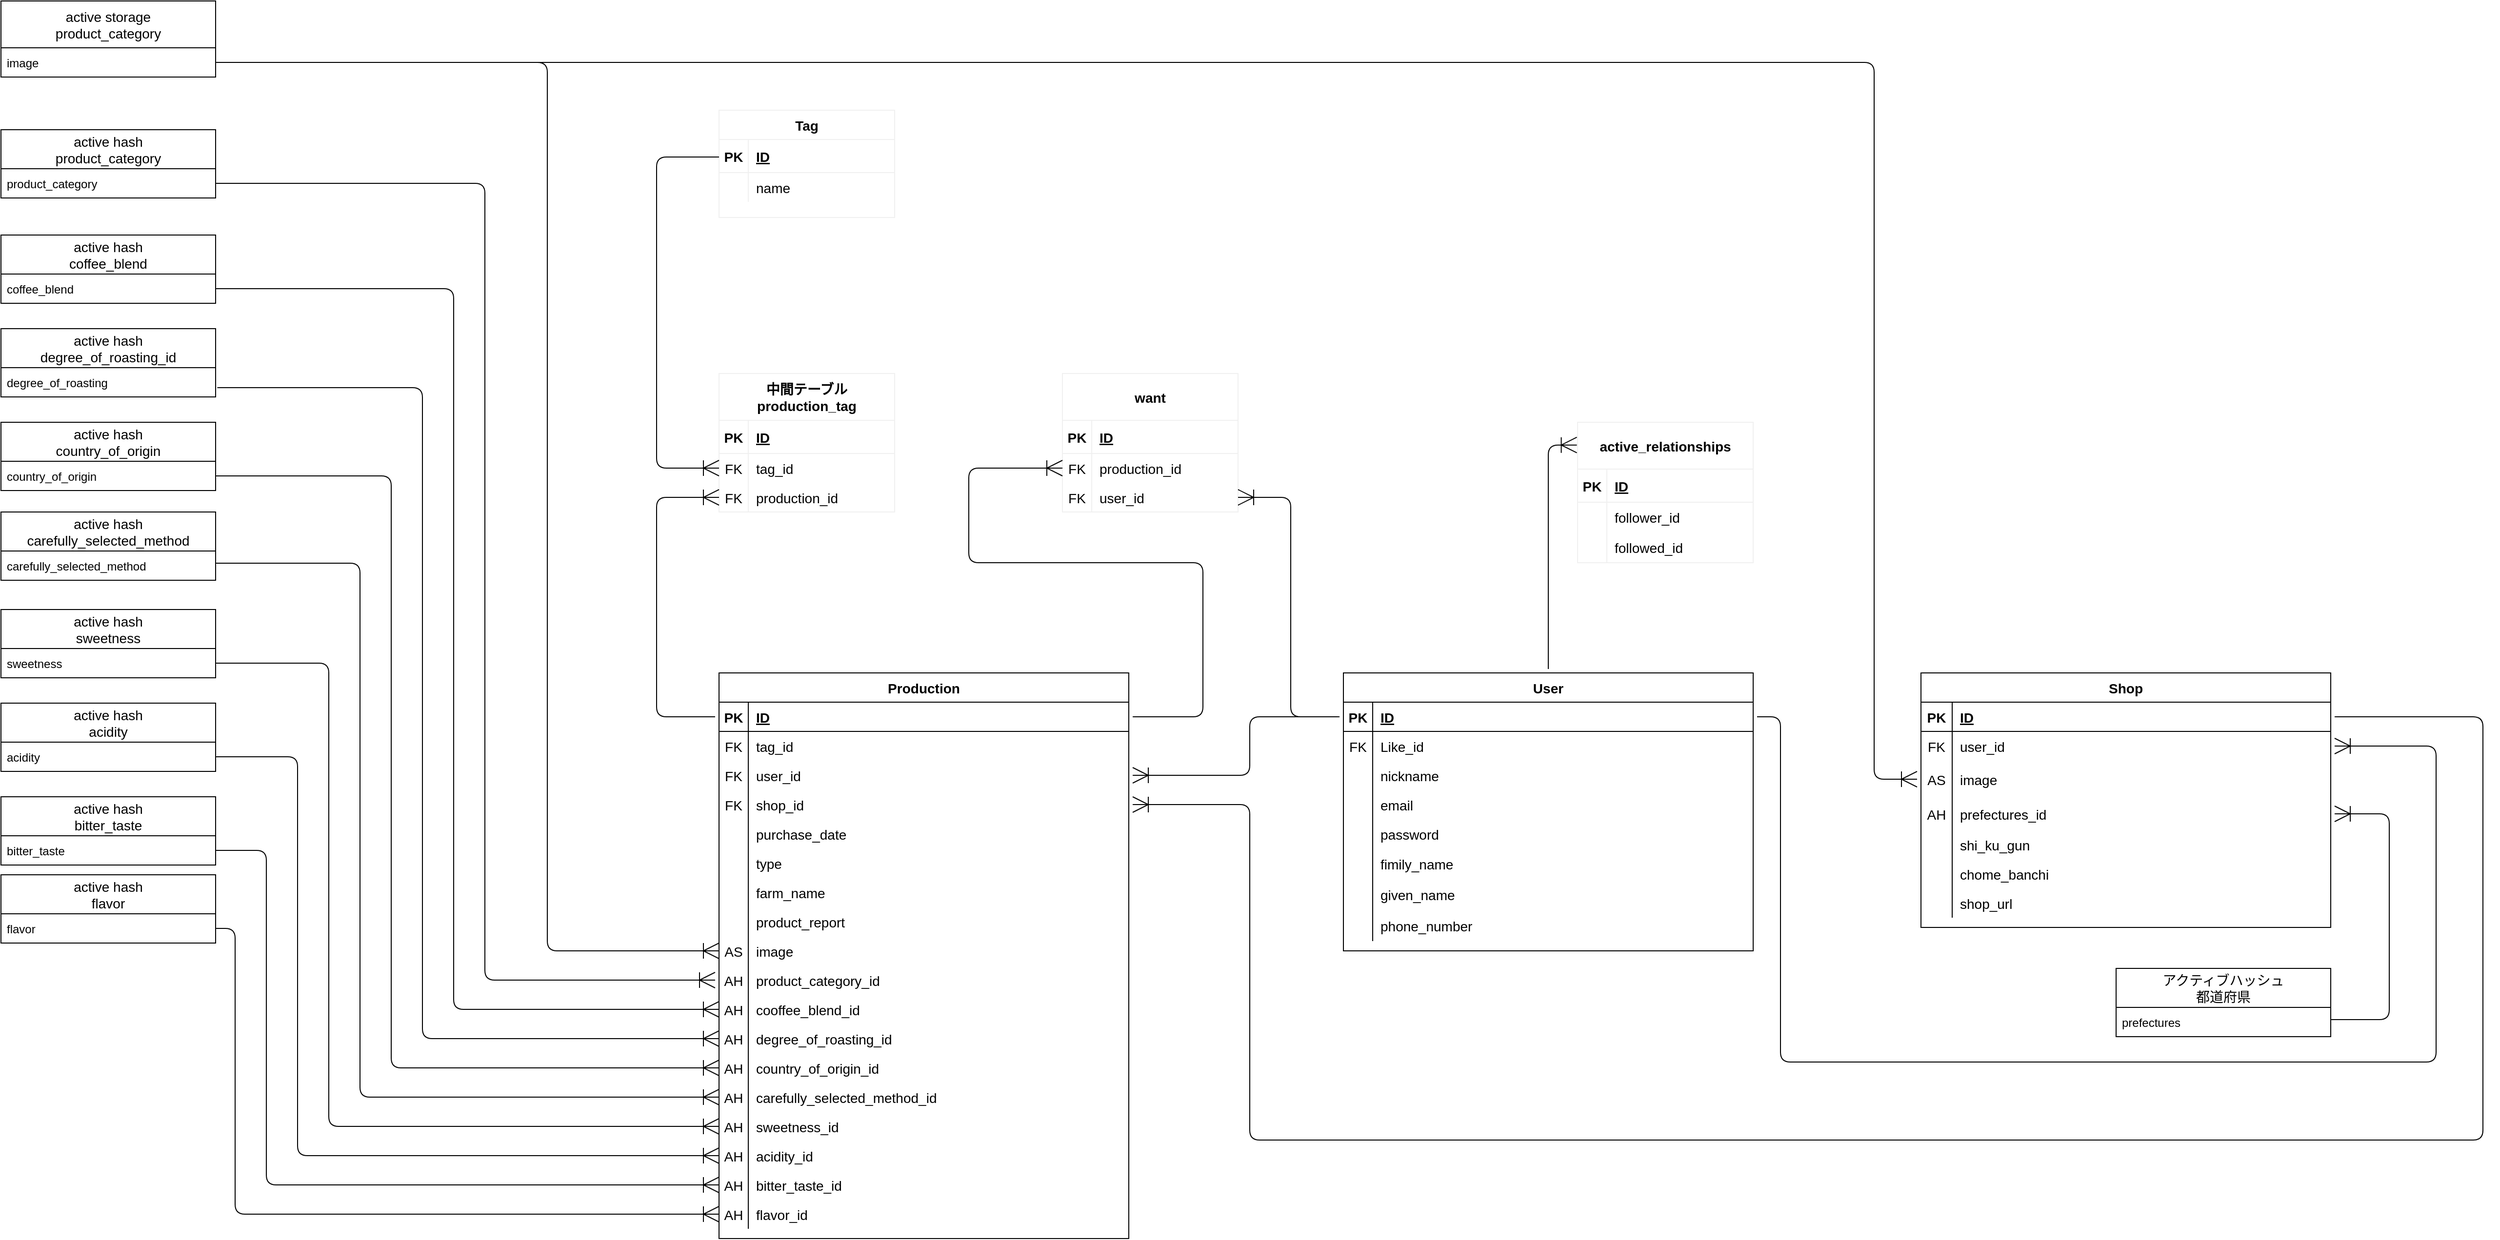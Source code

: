 <mxfile>
    <diagram id="t9F14xw1f0Ioce3EhGEr" name="ページ1">
        <mxGraphModel dx="1712" dy="1169" grid="1" gridSize="16" guides="1" tooltips="1" connect="1" arrows="1" fold="1" page="0" pageScale="1" pageWidth="2336" pageHeight="1654" math="0" shadow="0">
            <root>
                <mxCell id="0"/>
                <mxCell id="1" parent="0"/>
                <mxCell id="73" value="active storage&#10;product_category" style="swimlane;fontStyle=0;childLayout=stackLayout;horizontal=1;startSize=48;horizontalStack=0;resizeParent=1;resizeParentMax=0;resizeLast=0;collapsible=1;marginBottom=0;fontSize=14;" vertex="1" parent="1">
                    <mxGeometry x="-352" y="-192" width="220" height="78" as="geometry"/>
                </mxCell>
                <mxCell id="74" value="image" style="text;strokeColor=none;fillColor=none;align=left;verticalAlign=middle;spacingLeft=4;spacingRight=4;overflow=hidden;points=[[0,0.5],[1,0.5]];portConstraint=eastwest;rotatable=0;" vertex="1" parent="73">
                    <mxGeometry y="48" width="220" height="30" as="geometry"/>
                </mxCell>
                <mxCell id="78" value="active hash&#10;sweetness" style="swimlane;fontStyle=0;childLayout=stackLayout;horizontal=1;startSize=40;horizontalStack=0;resizeParent=1;resizeParentMax=0;resizeLast=0;collapsible=1;marginBottom=0;fontSize=14;" vertex="1" parent="1">
                    <mxGeometry x="-352" y="432" width="220" height="70" as="geometry">
                        <mxRectangle x="90" y="130" width="160" height="40" as="alternateBounds"/>
                    </mxGeometry>
                </mxCell>
                <mxCell id="79" value="sweetness" style="text;strokeColor=none;fillColor=none;align=left;verticalAlign=middle;spacingLeft=4;spacingRight=4;overflow=hidden;points=[[0,0.5],[1,0.5]];portConstraint=eastwest;rotatable=0;" vertex="1" parent="78">
                    <mxGeometry y="40" width="220" height="30" as="geometry"/>
                </mxCell>
                <mxCell id="84" value="active hash&#10;bitter_taste" style="swimlane;fontStyle=0;childLayout=stackLayout;horizontal=1;startSize=40;horizontalStack=0;resizeParent=1;resizeParentMax=0;resizeLast=0;collapsible=1;marginBottom=0;fontSize=14;" vertex="1" parent="1">
                    <mxGeometry x="-352" y="624" width="220" height="70" as="geometry"/>
                </mxCell>
                <mxCell id="85" value="bitter_taste" style="text;strokeColor=none;fillColor=none;align=left;verticalAlign=middle;spacingLeft=4;spacingRight=4;overflow=hidden;points=[[0,0.5],[1,0.5]];portConstraint=eastwest;rotatable=0;" vertex="1" parent="84">
                    <mxGeometry y="40" width="220" height="30" as="geometry"/>
                </mxCell>
                <mxCell id="86" value="active hash&#10;acidity" style="swimlane;fontStyle=0;childLayout=stackLayout;horizontal=1;startSize=40;horizontalStack=0;resizeParent=1;resizeParentMax=0;resizeLast=0;collapsible=1;marginBottom=0;fontSize=14;" vertex="1" parent="1">
                    <mxGeometry x="-352" y="528" width="220" height="70" as="geometry"/>
                </mxCell>
                <mxCell id="87" value="acidity" style="text;strokeColor=none;fillColor=none;align=left;verticalAlign=middle;spacingLeft=4;spacingRight=4;overflow=hidden;points=[[0,0.5],[1,0.5]];portConstraint=eastwest;rotatable=0;" vertex="1" parent="86">
                    <mxGeometry y="40" width="220" height="30" as="geometry"/>
                </mxCell>
                <mxCell id="88" value="active hash&#10;flavor" style="swimlane;fontStyle=0;childLayout=stackLayout;horizontal=1;startSize=40;horizontalStack=0;resizeParent=1;resizeParentMax=0;resizeLast=0;collapsible=1;marginBottom=0;fontSize=14;" vertex="1" parent="1">
                    <mxGeometry x="-352" y="704" width="220" height="70" as="geometry"/>
                </mxCell>
                <mxCell id="89" value="flavor" style="text;strokeColor=none;fillColor=none;align=left;verticalAlign=middle;spacingLeft=4;spacingRight=4;overflow=hidden;points=[[0,0.5],[1,0.5]];portConstraint=eastwest;rotatable=0;" vertex="1" parent="88">
                    <mxGeometry y="40" width="220" height="30" as="geometry"/>
                </mxCell>
                <mxCell id="91" value="active hash&#10;product_category" style="swimlane;fontStyle=0;childLayout=stackLayout;horizontal=1;startSize=40;horizontalStack=0;resizeParent=1;resizeParentMax=0;resizeLast=0;collapsible=1;marginBottom=0;fontSize=14;" vertex="1" parent="1">
                    <mxGeometry x="-352" y="-60" width="220" height="70" as="geometry"/>
                </mxCell>
                <mxCell id="93" value="product_category" style="text;strokeColor=none;fillColor=none;align=left;verticalAlign=middle;spacingLeft=4;spacingRight=4;overflow=hidden;points=[[0,0.5],[1,0.5]];portConstraint=eastwest;rotatable=0;" vertex="1" parent="91">
                    <mxGeometry y="40" width="220" height="30" as="geometry"/>
                </mxCell>
                <mxCell id="96" value="active hash&#10;degree_of_roasting_id" style="swimlane;fontStyle=0;childLayout=stackLayout;horizontal=1;startSize=40;horizontalStack=0;resizeParent=1;resizeParentMax=0;resizeLast=0;collapsible=1;marginBottom=0;fontSize=14;" vertex="1" parent="1">
                    <mxGeometry x="-352" y="144" width="220" height="70" as="geometry">
                        <mxRectangle x="90" y="130" width="160" height="40" as="alternateBounds"/>
                    </mxGeometry>
                </mxCell>
                <mxCell id="97" value="degree_of_roasting" style="text;strokeColor=none;fillColor=none;align=left;verticalAlign=middle;spacingLeft=4;spacingRight=4;overflow=hidden;points=[[0,0.5],[1,0.5]];portConstraint=eastwest;rotatable=0;" vertex="1" parent="96">
                    <mxGeometry y="40" width="220" height="30" as="geometry"/>
                </mxCell>
                <mxCell id="101" value="active hash&#10;country_of_origin" style="swimlane;fontStyle=0;childLayout=stackLayout;horizontal=1;startSize=40;horizontalStack=0;resizeParent=1;resizeParentMax=0;resizeLast=0;collapsible=1;marginBottom=0;fontSize=14;" vertex="1" parent="1">
                    <mxGeometry x="-352" y="240" width="220" height="70" as="geometry"/>
                </mxCell>
                <mxCell id="102" value="country_of_origin" style="text;strokeColor=none;fillColor=none;align=left;verticalAlign=middle;spacingLeft=4;spacingRight=4;overflow=hidden;points=[[0,0.5],[1,0.5]];portConstraint=eastwest;rotatable=0;" vertex="1" parent="101">
                    <mxGeometry y="40" width="220" height="30" as="geometry"/>
                </mxCell>
                <mxCell id="103" value="active hash&#10;carefully_selected_method" style="swimlane;fontStyle=0;childLayout=stackLayout;horizontal=1;startSize=40;horizontalStack=0;resizeParent=1;resizeParentMax=0;resizeLast=0;collapsible=1;marginBottom=0;fontSize=14;" vertex="1" parent="1">
                    <mxGeometry x="-352" y="332" width="220" height="70" as="geometry"/>
                </mxCell>
                <mxCell id="104" value="carefully_selected_method" style="text;strokeColor=none;fillColor=none;align=left;verticalAlign=middle;spacingLeft=4;spacingRight=4;overflow=hidden;points=[[0,0.5],[1,0.5]];portConstraint=eastwest;rotatable=0;" vertex="1" parent="103">
                    <mxGeometry y="40" width="220" height="30" as="geometry"/>
                </mxCell>
                <mxCell id="125" value="Production" style="shape=table;startSize=30;container=1;collapsible=1;childLayout=tableLayout;fixedRows=1;rowLines=0;fontStyle=1;align=center;resizeLast=1;fontSize=14;fillColor=none;rounded=0;shadow=0;sketch=0;perimeterSpacing=1;swimlaneFillColor=default;" vertex="1" parent="1">
                    <mxGeometry x="384" y="497" width="420" height="580" as="geometry"/>
                </mxCell>
                <mxCell id="126" value="" style="shape=partialRectangle;collapsible=0;dropTarget=0;pointerEvents=0;fillColor=none;top=0;left=0;bottom=1;right=0;points=[[0,0.5],[1,0.5]];portConstraint=eastwest;fontSize=14;perimeterSpacing=4;" vertex="1" parent="125">
                    <mxGeometry y="30" width="420" height="30" as="geometry"/>
                </mxCell>
                <mxCell id="127" value="PK" style="shape=partialRectangle;connectable=0;fillColor=none;top=0;left=0;bottom=0;right=0;fontStyle=1;overflow=hidden;fontSize=14;perimeterSpacing=4;" vertex="1" parent="126">
                    <mxGeometry width="30" height="30" as="geometry">
                        <mxRectangle width="30" height="30" as="alternateBounds"/>
                    </mxGeometry>
                </mxCell>
                <mxCell id="128" value="ID" style="shape=partialRectangle;connectable=0;fillColor=none;top=0;left=0;bottom=0;right=0;align=left;spacingLeft=6;fontStyle=5;overflow=hidden;fontSize=14;perimeterSpacing=4;" vertex="1" parent="126">
                    <mxGeometry x="30" width="390" height="30" as="geometry">
                        <mxRectangle width="390" height="30" as="alternateBounds"/>
                    </mxGeometry>
                </mxCell>
                <mxCell id="135" value="" style="shape=partialRectangle;collapsible=0;dropTarget=0;pointerEvents=0;fillColor=none;top=0;left=0;bottom=0;right=0;points=[[0,0.5],[1,0.5]];portConstraint=eastwest;fontSize=14;perimeterSpacing=4;" vertex="1" parent="125">
                    <mxGeometry y="60" width="420" height="30" as="geometry"/>
                </mxCell>
                <mxCell id="136" value="FK" style="shape=partialRectangle;connectable=0;top=0;left=0;bottom=0;right=0;editable=1;overflow=hidden;fontSize=14;gradientColor=none;gradientDirection=radial;fillColor=none;strokeColor=#0252F0;perimeterSpacing=4;" vertex="1" parent="135">
                    <mxGeometry width="30" height="30" as="geometry">
                        <mxRectangle width="30" height="30" as="alternateBounds"/>
                    </mxGeometry>
                </mxCell>
                <mxCell id="137" value="tag_id" style="shape=partialRectangle;connectable=0;top=0;left=0;bottom=0;right=0;align=left;spacingLeft=6;overflow=hidden;fontSize=14;gradientColor=none;gradientDirection=radial;fillColor=none;strokeColor=#F0F0F0;perimeterSpacing=4;" vertex="1" parent="135">
                    <mxGeometry x="30" width="390" height="30" as="geometry">
                        <mxRectangle width="390" height="30" as="alternateBounds"/>
                    </mxGeometry>
                </mxCell>
                <mxCell id="357" value="" style="shape=partialRectangle;collapsible=0;dropTarget=0;pointerEvents=0;fillColor=none;top=0;left=0;bottom=0;right=0;points=[[0,0.5],[1,0.5]];portConstraint=eastwest;fontSize=14;perimeterSpacing=4;" vertex="1" parent="125">
                    <mxGeometry y="90" width="420" height="30" as="geometry"/>
                </mxCell>
                <mxCell id="358" value="FK" style="shape=partialRectangle;connectable=0;fillColor=none;top=0;left=0;bottom=0;right=0;editable=1;overflow=hidden;fontSize=14;perimeterSpacing=4;" vertex="1" parent="357">
                    <mxGeometry width="30" height="30" as="geometry">
                        <mxRectangle width="30" height="30" as="alternateBounds"/>
                    </mxGeometry>
                </mxCell>
                <mxCell id="359" value="user_id" style="shape=partialRectangle;connectable=0;fillColor=none;top=0;left=0;bottom=0;right=0;align=left;spacingLeft=6;overflow=hidden;fontSize=14;perimeterSpacing=4;" vertex="1" parent="357">
                    <mxGeometry x="30" width="390" height="30" as="geometry">
                        <mxRectangle width="390" height="30" as="alternateBounds"/>
                    </mxGeometry>
                </mxCell>
                <mxCell id="174" value="" style="shape=partialRectangle;collapsible=0;dropTarget=0;pointerEvents=0;fillColor=none;top=0;left=0;bottom=0;right=0;points=[[0,0.5],[1,0.5]];portConstraint=eastwest;fontSize=14;perimeterSpacing=4;" vertex="1" parent="125">
                    <mxGeometry y="120" width="420" height="30" as="geometry"/>
                </mxCell>
                <mxCell id="175" value="FK" style="shape=partialRectangle;connectable=0;fillColor=none;top=0;left=0;bottom=0;right=0;editable=1;overflow=hidden;fontSize=14;perimeterSpacing=4;" vertex="1" parent="174">
                    <mxGeometry width="30" height="30" as="geometry">
                        <mxRectangle width="30" height="30" as="alternateBounds"/>
                    </mxGeometry>
                </mxCell>
                <mxCell id="176" value="shop_id" style="shape=partialRectangle;connectable=0;fillColor=none;top=0;left=0;bottom=0;right=0;align=left;spacingLeft=6;overflow=hidden;fontSize=14;strokeWidth=1;perimeterSpacing=4;" vertex="1" parent="174">
                    <mxGeometry x="30" width="390" height="30" as="geometry">
                        <mxRectangle width="390" height="30" as="alternateBounds"/>
                    </mxGeometry>
                </mxCell>
                <mxCell id="156" value="" style="shape=partialRectangle;collapsible=0;dropTarget=0;pointerEvents=0;fillColor=none;top=0;left=0;bottom=0;right=0;points=[[0,0.5],[1,0.5]];portConstraint=eastwest;fontSize=14;perimeterSpacing=4;" vertex="1" parent="125">
                    <mxGeometry y="150" width="420" height="30" as="geometry"/>
                </mxCell>
                <mxCell id="157" value="" style="shape=partialRectangle;connectable=0;fillColor=none;top=0;left=0;bottom=0;right=0;editable=1;overflow=hidden;fontSize=14;perimeterSpacing=4;" vertex="1" parent="156">
                    <mxGeometry width="30" height="30" as="geometry">
                        <mxRectangle width="30" height="30" as="alternateBounds"/>
                    </mxGeometry>
                </mxCell>
                <mxCell id="158" value="purchase_date" style="shape=partialRectangle;connectable=0;fillColor=none;top=0;left=0;bottom=0;right=0;align=left;spacingLeft=6;overflow=hidden;fontSize=14;perimeterSpacing=4;" vertex="1" parent="156">
                    <mxGeometry x="30" width="390" height="30" as="geometry">
                        <mxRectangle width="390" height="30" as="alternateBounds"/>
                    </mxGeometry>
                </mxCell>
                <mxCell id="144" value="" style="shape=partialRectangle;collapsible=0;dropTarget=0;pointerEvents=0;fillColor=none;top=0;left=0;bottom=0;right=0;points=[[0,0.5],[1,0.5]];portConstraint=eastwest;fontSize=14;perimeterSpacing=4;" vertex="1" parent="125">
                    <mxGeometry y="180" width="420" height="30" as="geometry"/>
                </mxCell>
                <mxCell id="145" value="" style="shape=partialRectangle;connectable=0;fillColor=none;top=0;left=0;bottom=0;right=0;editable=1;overflow=hidden;fontSize=14;perimeterSpacing=4;" vertex="1" parent="144">
                    <mxGeometry width="30" height="30" as="geometry">
                        <mxRectangle width="30" height="30" as="alternateBounds"/>
                    </mxGeometry>
                </mxCell>
                <mxCell id="146" value="type" style="shape=partialRectangle;connectable=0;fillColor=none;top=0;left=0;bottom=0;right=0;align=left;spacingLeft=6;overflow=hidden;fontSize=14;perimeterSpacing=4;" vertex="1" parent="144">
                    <mxGeometry x="30" width="390" height="30" as="geometry">
                        <mxRectangle width="390" height="30" as="alternateBounds"/>
                    </mxGeometry>
                </mxCell>
                <mxCell id="147" value="" style="shape=partialRectangle;collapsible=0;dropTarget=0;pointerEvents=0;fillColor=none;top=0;left=0;bottom=0;right=0;points=[[0,0.5],[1,0.5]];portConstraint=eastwest;fontSize=14;perimeterSpacing=4;" vertex="1" parent="125">
                    <mxGeometry y="210" width="420" height="30" as="geometry"/>
                </mxCell>
                <mxCell id="148" value="" style="shape=partialRectangle;connectable=0;fillColor=none;top=0;left=0;bottom=0;right=0;editable=1;overflow=hidden;fontSize=14;perimeterSpacing=4;" vertex="1" parent="147">
                    <mxGeometry width="30" height="30" as="geometry">
                        <mxRectangle width="30" height="30" as="alternateBounds"/>
                    </mxGeometry>
                </mxCell>
                <mxCell id="149" value="farm_name" style="shape=partialRectangle;connectable=0;fillColor=none;top=0;left=0;bottom=0;right=0;align=left;spacingLeft=6;overflow=hidden;fontSize=14;perimeterSpacing=4;" vertex="1" parent="147">
                    <mxGeometry x="30" width="390" height="30" as="geometry">
                        <mxRectangle width="390" height="30" as="alternateBounds"/>
                    </mxGeometry>
                </mxCell>
                <mxCell id="171" value="" style="shape=partialRectangle;collapsible=0;dropTarget=0;pointerEvents=0;fillColor=none;top=0;left=0;bottom=0;right=0;points=[[0,0.5],[1,0.5]];portConstraint=eastwest;fontSize=14;perimeterSpacing=4;" vertex="1" parent="125">
                    <mxGeometry y="240" width="420" height="30" as="geometry"/>
                </mxCell>
                <mxCell id="172" value="" style="shape=partialRectangle;connectable=0;fillColor=none;top=0;left=0;bottom=0;right=0;editable=1;overflow=hidden;fontSize=14;perimeterSpacing=4;" vertex="1" parent="171">
                    <mxGeometry width="30" height="30" as="geometry">
                        <mxRectangle width="30" height="30" as="alternateBounds"/>
                    </mxGeometry>
                </mxCell>
                <mxCell id="173" value="product_report" style="shape=partialRectangle;connectable=0;fillColor=none;top=0;left=0;bottom=0;right=0;align=left;spacingLeft=6;overflow=hidden;fontSize=14;perimeterSpacing=4;" vertex="1" parent="171">
                    <mxGeometry x="30" width="390" height="30" as="geometry">
                        <mxRectangle width="390" height="30" as="alternateBounds"/>
                    </mxGeometry>
                </mxCell>
                <mxCell id="150" value="" style="shape=partialRectangle;collapsible=0;dropTarget=0;pointerEvents=0;fillColor=none;top=0;left=0;bottom=0;right=0;points=[[0,0.5],[1,0.5]];portConstraint=eastwest;fontSize=14;perimeterSpacing=4;" vertex="1" parent="125">
                    <mxGeometry y="270" width="420" height="30" as="geometry"/>
                </mxCell>
                <mxCell id="151" value="AS" style="shape=partialRectangle;connectable=0;fillColor=none;top=0;left=0;bottom=0;right=0;editable=1;overflow=hidden;fontSize=14;perimeterSpacing=4;" vertex="1" parent="150">
                    <mxGeometry width="30" height="30" as="geometry">
                        <mxRectangle width="30" height="30" as="alternateBounds"/>
                    </mxGeometry>
                </mxCell>
                <mxCell id="152" value="image" style="shape=partialRectangle;connectable=0;fillColor=none;top=0;left=0;bottom=0;right=0;align=left;spacingLeft=6;overflow=hidden;fontSize=14;perimeterSpacing=4;" vertex="1" parent="150">
                    <mxGeometry x="30" width="390" height="30" as="geometry">
                        <mxRectangle width="390" height="30" as="alternateBounds"/>
                    </mxGeometry>
                </mxCell>
                <mxCell id="129" value="" style="shape=partialRectangle;collapsible=0;dropTarget=0;pointerEvents=0;fillColor=none;top=0;left=0;bottom=0;right=0;points=[[0,0.5],[1,0.5]];portConstraint=eastwest;fontSize=14;perimeterSpacing=4;" vertex="1" parent="125">
                    <mxGeometry y="300" width="420" height="30" as="geometry"/>
                </mxCell>
                <mxCell id="130" value="AH" style="shape=partialRectangle;connectable=0;fillColor=none;top=0;left=0;bottom=0;right=0;editable=1;overflow=hidden;fontSize=14;perimeterSpacing=4;" vertex="1" parent="129">
                    <mxGeometry width="30" height="30" as="geometry">
                        <mxRectangle width="30" height="30" as="alternateBounds"/>
                    </mxGeometry>
                </mxCell>
                <mxCell id="131" value="product_category_id" style="shape=partialRectangle;connectable=0;top=0;left=0;bottom=0;right=0;align=left;spacingLeft=6;overflow=hidden;fontSize=14;fillColor=none;strokeColor=#F0F0F0;dashed=1;perimeterSpacing=4;" vertex="1" parent="129">
                    <mxGeometry x="30" width="390" height="30" as="geometry">
                        <mxRectangle width="390" height="30" as="alternateBounds"/>
                    </mxGeometry>
                </mxCell>
                <mxCell id="132" value="" style="shape=partialRectangle;collapsible=0;dropTarget=0;pointerEvents=0;fillColor=none;top=0;left=0;bottom=0;right=0;points=[[0,0.5],[1,0.5]];portConstraint=eastwest;fontSize=14;perimeterSpacing=4;" vertex="1" parent="125">
                    <mxGeometry y="330" width="420" height="30" as="geometry"/>
                </mxCell>
                <mxCell id="133" value="AH" style="shape=partialRectangle;connectable=0;fillColor=none;top=0;left=0;bottom=0;right=0;editable=1;overflow=hidden;fontSize=14;perimeterSpacing=4;" vertex="1" parent="132">
                    <mxGeometry width="30" height="30" as="geometry">
                        <mxRectangle width="30" height="30" as="alternateBounds"/>
                    </mxGeometry>
                </mxCell>
                <mxCell id="134" value="cooffee_blend_id" style="shape=partialRectangle;connectable=0;fillColor=none;top=0;left=0;bottom=0;right=0;align=left;spacingLeft=6;overflow=hidden;fontSize=14;perimeterSpacing=4;" vertex="1" parent="132">
                    <mxGeometry x="30" width="390" height="30" as="geometry">
                        <mxRectangle width="390" height="30" as="alternateBounds"/>
                    </mxGeometry>
                </mxCell>
                <mxCell id="138" value="" style="shape=partialRectangle;collapsible=0;dropTarget=0;pointerEvents=0;fillColor=none;top=0;left=0;bottom=0;right=0;points=[[0,0.5],[1,0.5]];portConstraint=eastwest;fontSize=14;perimeterSpacing=4;" vertex="1" parent="125">
                    <mxGeometry y="360" width="420" height="30" as="geometry"/>
                </mxCell>
                <mxCell id="139" value="AH" style="shape=partialRectangle;connectable=0;fillColor=none;top=0;left=0;bottom=0;right=0;editable=1;overflow=hidden;fontSize=14;perimeterSpacing=4;" vertex="1" parent="138">
                    <mxGeometry width="30" height="30" as="geometry">
                        <mxRectangle width="30" height="30" as="alternateBounds"/>
                    </mxGeometry>
                </mxCell>
                <mxCell id="140" value="degree_of_roasting_id" style="shape=partialRectangle;connectable=0;fillColor=none;top=0;left=0;bottom=0;right=0;align=left;spacingLeft=6;overflow=hidden;fontSize=14;perimeterSpacing=4;" vertex="1" parent="138">
                    <mxGeometry x="30" width="390" height="30" as="geometry">
                        <mxRectangle width="390" height="30" as="alternateBounds"/>
                    </mxGeometry>
                </mxCell>
                <mxCell id="141" value="" style="shape=partialRectangle;collapsible=0;dropTarget=0;pointerEvents=0;fillColor=none;top=0;left=0;bottom=0;right=0;points=[[0,0.5],[1,0.5]];portConstraint=eastwest;fontSize=14;perimeterSpacing=4;" vertex="1" parent="125">
                    <mxGeometry y="390" width="420" height="30" as="geometry"/>
                </mxCell>
                <mxCell id="142" value="AH" style="shape=partialRectangle;connectable=0;fillColor=none;top=0;left=0;bottom=0;right=0;editable=1;overflow=hidden;fontSize=14;perimeterSpacing=4;" vertex="1" parent="141">
                    <mxGeometry width="30" height="30" as="geometry">
                        <mxRectangle width="30" height="30" as="alternateBounds"/>
                    </mxGeometry>
                </mxCell>
                <mxCell id="143" value="country_of_origin_id" style="shape=partialRectangle;connectable=0;fillColor=none;top=0;left=0;bottom=0;right=0;align=left;spacingLeft=6;overflow=hidden;fontSize=14;perimeterSpacing=4;" vertex="1" parent="141">
                    <mxGeometry x="30" width="390" height="30" as="geometry">
                        <mxRectangle width="390" height="30" as="alternateBounds"/>
                    </mxGeometry>
                </mxCell>
                <mxCell id="153" value="" style="shape=partialRectangle;collapsible=0;dropTarget=0;pointerEvents=0;fillColor=none;top=0;left=0;bottom=0;right=0;points=[[0,0.5],[1,0.5]];portConstraint=eastwest;fontSize=14;perimeterSpacing=4;" vertex="1" parent="125">
                    <mxGeometry y="420" width="420" height="30" as="geometry"/>
                </mxCell>
                <mxCell id="154" value="AH" style="shape=partialRectangle;connectable=0;fillColor=none;top=0;left=0;bottom=0;right=0;editable=1;overflow=hidden;fontSize=14;perimeterSpacing=4;" vertex="1" parent="153">
                    <mxGeometry width="30" height="30" as="geometry">
                        <mxRectangle width="30" height="30" as="alternateBounds"/>
                    </mxGeometry>
                </mxCell>
                <mxCell id="155" value="carefully_selected_method_id" style="shape=partialRectangle;connectable=0;fillColor=none;top=0;left=0;bottom=0;right=0;align=left;spacingLeft=6;overflow=hidden;fontSize=14;perimeterSpacing=4;" vertex="1" parent="153">
                    <mxGeometry x="30" width="390" height="30" as="geometry">
                        <mxRectangle width="390" height="30" as="alternateBounds"/>
                    </mxGeometry>
                </mxCell>
                <mxCell id="159" value="" style="shape=partialRectangle;collapsible=0;dropTarget=0;pointerEvents=0;fillColor=none;top=0;left=0;bottom=0;right=0;points=[[0,0.5],[1,0.5]];portConstraint=eastwest;fontSize=14;perimeterSpacing=4;" vertex="1" parent="125">
                    <mxGeometry y="450" width="420" height="30" as="geometry"/>
                </mxCell>
                <mxCell id="160" value="AH" style="shape=partialRectangle;connectable=0;fillColor=none;top=0;left=0;bottom=0;right=0;editable=1;overflow=hidden;fontSize=14;perimeterSpacing=4;" vertex="1" parent="159">
                    <mxGeometry width="30" height="30" as="geometry">
                        <mxRectangle width="30" height="30" as="alternateBounds"/>
                    </mxGeometry>
                </mxCell>
                <mxCell id="161" value="sweetness_id" style="shape=partialRectangle;connectable=0;fillColor=none;top=0;left=0;bottom=0;right=0;align=left;spacingLeft=6;overflow=hidden;fontSize=14;perimeterSpacing=4;strokeWidth=1;sketch=0;" vertex="1" parent="159">
                    <mxGeometry x="30" width="390" height="30" as="geometry">
                        <mxRectangle width="390" height="30" as="alternateBounds"/>
                    </mxGeometry>
                </mxCell>
                <mxCell id="162" value="" style="shape=partialRectangle;collapsible=0;dropTarget=0;pointerEvents=0;fillColor=none;top=0;left=0;bottom=0;right=0;points=[[0,0.5],[1,0.5]];portConstraint=eastwest;fontSize=14;perimeterSpacing=4;" vertex="1" parent="125">
                    <mxGeometry y="480" width="420" height="30" as="geometry"/>
                </mxCell>
                <mxCell id="163" value="AH" style="shape=partialRectangle;connectable=0;fillColor=none;top=0;left=0;bottom=0;right=0;editable=1;overflow=hidden;fontSize=14;perimeterSpacing=4;" vertex="1" parent="162">
                    <mxGeometry width="30" height="30" as="geometry">
                        <mxRectangle width="30" height="30" as="alternateBounds"/>
                    </mxGeometry>
                </mxCell>
                <mxCell id="164" value="acidity_id" style="shape=partialRectangle;connectable=0;fillColor=none;top=0;left=0;bottom=0;right=0;align=left;spacingLeft=6;overflow=hidden;fontSize=14;perimeterSpacing=4;" vertex="1" parent="162">
                    <mxGeometry x="30" width="390" height="30" as="geometry">
                        <mxRectangle width="390" height="30" as="alternateBounds"/>
                    </mxGeometry>
                </mxCell>
                <mxCell id="165" value="" style="shape=partialRectangle;collapsible=0;dropTarget=0;pointerEvents=0;fillColor=none;top=0;left=0;bottom=0;right=0;points=[[0,0.5],[1,0.5]];portConstraint=eastwest;fontSize=14;perimeterSpacing=4;" vertex="1" parent="125">
                    <mxGeometry y="510" width="420" height="30" as="geometry"/>
                </mxCell>
                <mxCell id="166" value="AH" style="shape=partialRectangle;connectable=0;fillColor=none;top=0;left=0;bottom=0;right=0;editable=1;overflow=hidden;fontSize=14;perimeterSpacing=4;" vertex="1" parent="165">
                    <mxGeometry width="30" height="30" as="geometry">
                        <mxRectangle width="30" height="30" as="alternateBounds"/>
                    </mxGeometry>
                </mxCell>
                <mxCell id="167" value="bitter_taste_id" style="shape=partialRectangle;connectable=0;fillColor=none;top=0;left=0;bottom=0;right=0;align=left;spacingLeft=6;overflow=hidden;fontSize=14;perimeterSpacing=4;" vertex="1" parent="165">
                    <mxGeometry x="30" width="390" height="30" as="geometry">
                        <mxRectangle width="390" height="30" as="alternateBounds"/>
                    </mxGeometry>
                </mxCell>
                <mxCell id="168" value="" style="shape=partialRectangle;collapsible=0;dropTarget=0;pointerEvents=0;fillColor=none;top=0;left=0;bottom=0;right=0;points=[[0,0.5],[1,0.5]];portConstraint=eastwest;fontSize=14;perimeterSpacing=4;" vertex="1" parent="125">
                    <mxGeometry y="540" width="420" height="30" as="geometry"/>
                </mxCell>
                <mxCell id="169" value="AH" style="shape=partialRectangle;connectable=0;fillColor=none;top=0;left=0;bottom=0;right=0;editable=1;overflow=hidden;fontSize=14;perimeterSpacing=4;" vertex="1" parent="168">
                    <mxGeometry width="30" height="30" as="geometry">
                        <mxRectangle width="30" height="30" as="alternateBounds"/>
                    </mxGeometry>
                </mxCell>
                <mxCell id="170" value="flavor_id" style="shape=partialRectangle;connectable=0;fillColor=none;top=0;left=0;bottom=0;right=0;align=left;spacingLeft=6;overflow=hidden;fontSize=14;perimeterSpacing=4;" vertex="1" parent="168">
                    <mxGeometry x="30" width="390" height="30" as="geometry">
                        <mxRectangle width="390" height="30" as="alternateBounds"/>
                    </mxGeometry>
                </mxCell>
                <mxCell id="177" style="edgeStyle=orthogonalEdgeStyle;jumpSize=6;html=1;fontSize=14;startArrow=none;startFill=0;endArrow=ERoneToMany;endFill=0;startSize=14;endSize=14;exitX=1;exitY=0.5;exitDx=0;exitDy=0;" edge="1" parent="1" source="74">
                    <mxGeometry relative="1" as="geometry">
                        <mxPoint x="384" y="782" as="targetPoint"/>
                        <mxPoint x="-132" y="-99" as="sourcePoint"/>
                        <Array as="points">
                            <mxPoint x="208" y="-129"/>
                            <mxPoint x="208" y="782"/>
                        </Array>
                    </mxGeometry>
                </mxCell>
                <mxCell id="191" value="Tag" style="shape=table;startSize=30;container=1;collapsible=1;childLayout=tableLayout;fixedRows=1;rowLines=0;fontStyle=1;align=center;resizeLast=1;rounded=0;shadow=0;sketch=0;fontSize=14;strokeColor=#F0F0F0;strokeWidth=1;fillColor=none;gradientColor=none;gradientDirection=radial;" vertex="1" parent="1">
                    <mxGeometry x="384" y="-80" width="180" height="110" as="geometry"/>
                </mxCell>
                <mxCell id="192" value="" style="shape=partialRectangle;collapsible=0;dropTarget=0;pointerEvents=0;fillColor=none;top=0;left=0;bottom=1;right=0;points=[[0,0.5],[1,0.5]];portConstraint=eastwest;rounded=0;shadow=0;sketch=0;fontSize=14;strokeColor=#F0F0F0;strokeWidth=1;" vertex="1" parent="191">
                    <mxGeometry y="30" width="180" height="34" as="geometry"/>
                </mxCell>
                <mxCell id="193" value="PK" style="shape=partialRectangle;connectable=0;fillColor=none;top=0;left=0;bottom=0;right=0;fontStyle=1;overflow=hidden;rounded=0;shadow=0;sketch=0;fontSize=14;strokeColor=#F0F0F0;strokeWidth=1;" vertex="1" parent="192">
                    <mxGeometry width="30" height="34" as="geometry">
                        <mxRectangle width="30" height="34" as="alternateBounds"/>
                    </mxGeometry>
                </mxCell>
                <mxCell id="194" value="ID" style="shape=partialRectangle;connectable=0;fillColor=none;top=0;left=0;bottom=0;right=0;align=left;spacingLeft=6;fontStyle=5;overflow=hidden;rounded=0;shadow=0;sketch=0;fontSize=14;strokeColor=#F0F0F0;strokeWidth=1;" vertex="1" parent="192">
                    <mxGeometry x="30" width="150" height="34" as="geometry">
                        <mxRectangle width="150" height="34" as="alternateBounds"/>
                    </mxGeometry>
                </mxCell>
                <mxCell id="198" value="" style="shape=partialRectangle;collapsible=0;dropTarget=0;pointerEvents=0;fillColor=none;top=0;left=0;bottom=0;right=0;points=[[0,0.5],[1,0.5]];portConstraint=eastwest;rounded=0;shadow=0;sketch=0;fontSize=14;strokeColor=#F0F0F0;strokeWidth=1;" vertex="1" parent="191">
                    <mxGeometry y="64" width="180" height="30" as="geometry"/>
                </mxCell>
                <mxCell id="199" value="" style="shape=partialRectangle;connectable=0;fillColor=none;top=0;left=0;bottom=0;right=0;editable=1;overflow=hidden;rounded=0;shadow=0;sketch=0;fontSize=14;strokeColor=#F0F0F0;strokeWidth=1;" vertex="1" parent="198">
                    <mxGeometry width="30" height="30" as="geometry">
                        <mxRectangle width="30" height="30" as="alternateBounds"/>
                    </mxGeometry>
                </mxCell>
                <mxCell id="200" value="name" style="shape=partialRectangle;connectable=0;fillColor=none;top=0;left=0;bottom=0;right=0;align=left;spacingLeft=6;overflow=hidden;rounded=0;shadow=0;sketch=0;fontSize=14;strokeColor=#F0F0F0;strokeWidth=1;" vertex="1" parent="198">
                    <mxGeometry x="30" width="150" height="30" as="geometry">
                        <mxRectangle width="150" height="30" as="alternateBounds"/>
                    </mxGeometry>
                </mxCell>
                <mxCell id="204" value="中間テーブル&#10;production_tag" style="shape=table;startSize=48;container=1;collapsible=1;childLayout=tableLayout;fixedRows=1;rowLines=0;fontStyle=1;align=center;resizeLast=1;rounded=0;shadow=0;sketch=0;fontSize=14;strokeColor=#F0F0F0;strokeWidth=1;fillColor=none;gradientColor=none;gradientDirection=radial;" vertex="1" parent="1">
                    <mxGeometry x="384" y="190" width="180" height="142" as="geometry"/>
                </mxCell>
                <mxCell id="205" value="" style="shape=partialRectangle;collapsible=0;dropTarget=0;pointerEvents=0;fillColor=none;top=0;left=0;bottom=1;right=0;points=[[0,0.5],[1,0.5]];portConstraint=eastwest;rounded=0;shadow=0;sketch=0;fontSize=14;strokeColor=#F0F0F0;strokeWidth=1;" vertex="1" parent="204">
                    <mxGeometry y="48" width="180" height="34" as="geometry"/>
                </mxCell>
                <mxCell id="206" value="PK" style="shape=partialRectangle;connectable=0;fillColor=none;top=0;left=0;bottom=0;right=0;fontStyle=1;overflow=hidden;rounded=0;shadow=0;sketch=0;fontSize=14;strokeColor=#F0F0F0;strokeWidth=1;" vertex="1" parent="205">
                    <mxGeometry width="30" height="34" as="geometry">
                        <mxRectangle width="30" height="34" as="alternateBounds"/>
                    </mxGeometry>
                </mxCell>
                <mxCell id="207" value="ID" style="shape=partialRectangle;connectable=0;fillColor=none;top=0;left=0;bottom=0;right=0;align=left;spacingLeft=6;fontStyle=5;overflow=hidden;rounded=0;shadow=0;sketch=0;fontSize=14;strokeColor=#F0F0F0;strokeWidth=1;" vertex="1" parent="205">
                    <mxGeometry x="30" width="150" height="34" as="geometry">
                        <mxRectangle width="150" height="34" as="alternateBounds"/>
                    </mxGeometry>
                </mxCell>
                <mxCell id="211" value="" style="shape=partialRectangle;collapsible=0;dropTarget=0;pointerEvents=0;fillColor=none;top=0;left=0;bottom=0;right=0;points=[[0,0.5],[1,0.5]];portConstraint=eastwest;rounded=0;shadow=0;sketch=0;fontSize=14;strokeColor=#F0F0F0;strokeWidth=1;" vertex="1" parent="204">
                    <mxGeometry y="82" width="180" height="30" as="geometry"/>
                </mxCell>
                <mxCell id="212" value="FK" style="shape=partialRectangle;connectable=0;fillColor=none;top=0;left=0;bottom=0;right=0;editable=1;overflow=hidden;rounded=0;shadow=0;sketch=0;fontSize=14;strokeColor=#F0F0F0;strokeWidth=1;" vertex="1" parent="211">
                    <mxGeometry width="30" height="30" as="geometry">
                        <mxRectangle width="30" height="30" as="alternateBounds"/>
                    </mxGeometry>
                </mxCell>
                <mxCell id="213" value="tag_id" style="shape=partialRectangle;connectable=0;fillColor=none;top=0;left=0;bottom=0;right=0;align=left;spacingLeft=6;overflow=hidden;rounded=0;shadow=0;sketch=0;fontSize=14;strokeColor=#F0F0F0;strokeWidth=1;" vertex="1" parent="211">
                    <mxGeometry x="30" width="150" height="30" as="geometry">
                        <mxRectangle width="150" height="30" as="alternateBounds"/>
                    </mxGeometry>
                </mxCell>
                <mxCell id="208" value="" style="shape=partialRectangle;collapsible=0;dropTarget=0;pointerEvents=0;fillColor=none;top=0;left=0;bottom=0;right=0;points=[[0,0.5],[1,0.5]];portConstraint=eastwest;rounded=0;shadow=0;sketch=0;fontSize=14;strokeColor=#F0F0F0;strokeWidth=1;" vertex="1" parent="204">
                    <mxGeometry y="112" width="180" height="30" as="geometry"/>
                </mxCell>
                <mxCell id="209" value="FK" style="shape=partialRectangle;connectable=0;fillColor=none;top=0;left=0;bottom=0;right=0;editable=1;overflow=hidden;rounded=0;shadow=0;sketch=0;fontSize=14;strokeColor=#F0F0F0;strokeWidth=1;" vertex="1" parent="208">
                    <mxGeometry width="30" height="30" as="geometry">
                        <mxRectangle width="30" height="30" as="alternateBounds"/>
                    </mxGeometry>
                </mxCell>
                <mxCell id="210" value="production_id" style="shape=partialRectangle;connectable=0;fillColor=none;top=0;left=0;bottom=0;right=0;align=left;spacingLeft=6;overflow=hidden;rounded=0;shadow=0;sketch=0;fontSize=14;strokeColor=#F0F0F0;strokeWidth=1;" vertex="1" parent="208">
                    <mxGeometry x="30" width="150" height="30" as="geometry">
                        <mxRectangle width="150" height="30" as="alternateBounds"/>
                    </mxGeometry>
                </mxCell>
                <mxCell id="217" style="edgeStyle=orthogonalEdgeStyle;jumpSize=6;html=1;fontSize=14;startArrow=none;startFill=0;endArrow=ERoneToMany;endFill=0;startSize=19;endSize=14;entryX=0;entryY=0.5;entryDx=0;entryDy=0;" edge="1" parent="1" target="211">
                    <mxGeometry relative="1" as="geometry">
                        <mxPoint x="352" y="288" as="targetPoint"/>
                        <mxPoint x="384" y="-32" as="sourcePoint"/>
                        <Array as="points">
                            <mxPoint x="384" y="-32"/>
                            <mxPoint x="320" y="-32"/>
                            <mxPoint x="320" y="287"/>
                        </Array>
                    </mxGeometry>
                </mxCell>
                <mxCell id="218" style="edgeStyle=orthogonalEdgeStyle;jumpSize=6;html=1;exitX=0;exitY=0.5;exitDx=0;exitDy=0;fontSize=14;startArrow=ERoneToMany;startFill=0;endArrow=none;endFill=0;startSize=14;endSize=14;entryX=0;entryY=0.5;entryDx=0;entryDy=0;" edge="1" parent="1" source="208" target="126">
                    <mxGeometry relative="1" as="geometry">
                        <mxPoint x="304" y="608" as="targetPoint"/>
                        <Array as="points">
                            <mxPoint x="320" y="317"/>
                            <mxPoint x="320" y="542"/>
                        </Array>
                    </mxGeometry>
                </mxCell>
                <mxCell id="219" style="edgeStyle=orthogonalEdgeStyle;jumpSize=6;html=1;fontSize=14;startArrow=none;startFill=0;endArrow=ERoneToMany;endFill=0;startSize=14;endSize=14;exitX=1;exitY=0.5;exitDx=0;exitDy=0;entryX=0;entryY=0.5;entryDx=0;entryDy=0;" edge="1" parent="1" source="93" target="129">
                    <mxGeometry relative="1" as="geometry">
                        <mxPoint x="380" y="816" as="targetPoint"/>
                        <mxPoint x="-48" y="-101.0" as="sourcePoint"/>
                        <Array as="points">
                            <mxPoint x="144" y="-5"/>
                            <mxPoint x="144" y="812"/>
                        </Array>
                    </mxGeometry>
                </mxCell>
                <mxCell id="220" style="edgeStyle=orthogonalEdgeStyle;jumpSize=6;html=1;fontSize=14;startArrow=none;startFill=0;endArrow=ERoneToMany;endFill=0;startSize=14;endSize=14;exitX=1;exitY=0.5;exitDx=0;exitDy=0;" edge="1" parent="1" source="222">
                    <mxGeometry relative="1" as="geometry">
                        <mxPoint x="384" y="842" as="targetPoint"/>
                        <mxPoint x="48" y="96" as="sourcePoint"/>
                        <Array as="points">
                            <mxPoint x="112" y="103"/>
                            <mxPoint x="112" y="842"/>
                        </Array>
                    </mxGeometry>
                </mxCell>
                <mxCell id="221" value="active hash&#10;coffee_blend" style="swimlane;fontStyle=0;childLayout=stackLayout;horizontal=1;startSize=40;horizontalStack=0;resizeParent=1;resizeParentMax=0;resizeLast=0;collapsible=1;marginBottom=0;fontSize=14;" vertex="1" parent="1">
                    <mxGeometry x="-352" y="48" width="220" height="70" as="geometry">
                        <mxRectangle x="90" y="130" width="160" height="40" as="alternateBounds"/>
                    </mxGeometry>
                </mxCell>
                <mxCell id="222" value="coffee_blend" style="text;strokeColor=none;fillColor=none;align=left;verticalAlign=middle;spacingLeft=4;spacingRight=4;overflow=hidden;points=[[0,0.5],[1,0.5]];portConstraint=eastwest;rotatable=0;" vertex="1" parent="221">
                    <mxGeometry y="40" width="220" height="30" as="geometry"/>
                </mxCell>
                <mxCell id="223" style="edgeStyle=orthogonalEdgeStyle;jumpSize=6;html=1;fontSize=14;startArrow=none;startFill=0;endArrow=ERoneToMany;endFill=0;startSize=14;endSize=14;exitX=1.008;exitY=0.683;exitDx=0;exitDy=0;exitPerimeter=0;" edge="1" parent="1" source="97">
                    <mxGeometry relative="1" as="geometry">
                        <mxPoint x="384" y="872" as="targetPoint"/>
                        <mxPoint x="-52" y="119" as="sourcePoint"/>
                        <Array as="points">
                            <mxPoint x="80" y="205"/>
                            <mxPoint x="80" y="872"/>
                        </Array>
                    </mxGeometry>
                </mxCell>
                <mxCell id="224" style="edgeStyle=orthogonalEdgeStyle;jumpSize=6;html=1;fontSize=14;startArrow=none;startFill=0;endArrow=ERoneToMany;endFill=0;startSize=14;endSize=14;exitX=1;exitY=0.5;exitDx=0;exitDy=0;" edge="1" parent="1" source="102">
                    <mxGeometry relative="1" as="geometry">
                        <mxPoint x="384" y="902" as="targetPoint"/>
                        <mxPoint x="-68.0" y="304" as="sourcePoint"/>
                        <Array as="points">
                            <mxPoint x="48" y="295"/>
                            <mxPoint x="48" y="902"/>
                        </Array>
                    </mxGeometry>
                </mxCell>
                <mxCell id="225" style="edgeStyle=orthogonalEdgeStyle;jumpSize=6;html=1;fontSize=14;startArrow=none;startFill=0;endArrow=ERoneToMany;endFill=0;startSize=14;endSize=14;exitX=1;exitY=0.75;exitDx=0;exitDy=0;" edge="1" parent="1" source="103">
                    <mxGeometry relative="1" as="geometry">
                        <mxPoint x="384" y="932" as="targetPoint"/>
                        <mxPoint x="-52" y="311" as="sourcePoint"/>
                        <Array as="points">
                            <mxPoint x="16" y="385"/>
                            <mxPoint x="16" y="932"/>
                        </Array>
                    </mxGeometry>
                </mxCell>
                <mxCell id="226" style="edgeStyle=orthogonalEdgeStyle;jumpSize=6;html=1;fontSize=14;startArrow=none;startFill=0;endArrow=ERoneToMany;endFill=0;startSize=14;endSize=14;exitX=1;exitY=0.5;exitDx=0;exitDy=0;" edge="1" parent="1" source="79">
                    <mxGeometry relative="1" as="geometry">
                        <mxPoint x="384" y="962" as="targetPoint"/>
                        <mxPoint x="-68" y="480.25" as="sourcePoint"/>
                        <Array as="points">
                            <mxPoint x="-16" y="487"/>
                            <mxPoint x="-16" y="962"/>
                        </Array>
                    </mxGeometry>
                </mxCell>
                <mxCell id="227" style="edgeStyle=orthogonalEdgeStyle;jumpSize=6;html=1;fontSize=14;startArrow=none;startFill=0;endArrow=ERoneToMany;endFill=0;startSize=14;endSize=14;exitX=1;exitY=0.5;exitDx=0;exitDy=0;" edge="1" parent="1" source="87">
                    <mxGeometry relative="1" as="geometry">
                        <mxPoint x="384" y="992" as="targetPoint"/>
                        <mxPoint x="-132" y="592" as="sourcePoint"/>
                        <Array as="points">
                            <mxPoint x="-48" y="583"/>
                            <mxPoint x="-48" y="992"/>
                        </Array>
                    </mxGeometry>
                </mxCell>
                <mxCell id="229" style="edgeStyle=orthogonalEdgeStyle;jumpSize=6;html=1;fontSize=14;startArrow=none;startFill=0;endArrow=ERoneToMany;endFill=0;startSize=14;endSize=14;exitX=1;exitY=0.5;exitDx=0;exitDy=0;" edge="1" parent="1" source="85">
                    <mxGeometry relative="1" as="geometry">
                        <mxPoint x="384" y="1022" as="targetPoint"/>
                        <mxPoint x="-132" y="664" as="sourcePoint"/>
                        <Array as="points">
                            <mxPoint x="-80" y="679"/>
                            <mxPoint x="-80" y="1022"/>
                        </Array>
                    </mxGeometry>
                </mxCell>
                <mxCell id="230" style="edgeStyle=orthogonalEdgeStyle;jumpSize=6;html=1;fontSize=14;startArrow=none;startFill=0;endArrow=ERoneToMany;endFill=0;startSize=14;endSize=14;exitX=1;exitY=0.5;exitDx=0;exitDy=0;" edge="1" parent="1" source="89">
                    <mxGeometry relative="1" as="geometry">
                        <mxPoint x="384" y="1052" as="targetPoint"/>
                        <mxPoint x="-112" y="759" as="sourcePoint"/>
                        <Array as="points">
                            <mxPoint x="-112" y="759"/>
                            <mxPoint x="-112" y="1052"/>
                        </Array>
                    </mxGeometry>
                </mxCell>
                <mxCell id="231" value="User" style="shape=table;startSize=30;container=1;collapsible=1;childLayout=tableLayout;fixedRows=1;rowLines=0;fontStyle=1;align=center;resizeLast=1;fontSize=14;fillColor=none;rounded=0;shadow=0;sketch=0;perimeterSpacing=4;" vertex="1" parent="1">
                    <mxGeometry x="1024" y="497" width="420" height="285.0" as="geometry"/>
                </mxCell>
                <mxCell id="232" value="" style="shape=partialRectangle;collapsible=0;dropTarget=0;pointerEvents=0;fillColor=none;top=0;left=0;bottom=1;right=0;points=[[0,0.5],[1,0.5]];portConstraint=eastwest;fontSize=14;perimeterSpacing=4;" vertex="1" parent="231">
                    <mxGeometry y="30" width="420" height="30" as="geometry"/>
                </mxCell>
                <mxCell id="233" value="PK" style="shape=partialRectangle;connectable=0;fillColor=none;top=0;left=0;bottom=0;right=0;fontStyle=1;overflow=hidden;fontSize=14;perimeterSpacing=4;" vertex="1" parent="232">
                    <mxGeometry width="30" height="30" as="geometry">
                        <mxRectangle width="30" height="30" as="alternateBounds"/>
                    </mxGeometry>
                </mxCell>
                <mxCell id="234" value="ID" style="shape=partialRectangle;connectable=0;fillColor=none;top=0;left=0;bottom=0;right=0;align=left;spacingLeft=6;fontStyle=5;overflow=hidden;fontSize=14;perimeterSpacing=4;" vertex="1" parent="232">
                    <mxGeometry x="30" width="390" height="30" as="geometry">
                        <mxRectangle width="390" height="30" as="alternateBounds"/>
                    </mxGeometry>
                </mxCell>
                <mxCell id="343" value="" style="shape=partialRectangle;collapsible=0;dropTarget=0;pointerEvents=0;fillColor=none;top=0;left=0;bottom=0;right=0;points=[[0,0.5],[1,0.5]];portConstraint=eastwest;fontSize=14;perimeterSpacing=4;" vertex="1" parent="231">
                    <mxGeometry y="60" width="420" height="30" as="geometry"/>
                </mxCell>
                <mxCell id="344" value="FK" style="shape=partialRectangle;connectable=0;top=0;left=0;bottom=0;right=0;editable=1;overflow=hidden;fontSize=14;gradientColor=none;gradientDirection=radial;fillColor=none;strokeColor=#0252F0;perimeterSpacing=4;" vertex="1" parent="343">
                    <mxGeometry width="30" height="30" as="geometry">
                        <mxRectangle width="30" height="30" as="alternateBounds"/>
                    </mxGeometry>
                </mxCell>
                <mxCell id="345" value="Like_id" style="shape=partialRectangle;connectable=0;top=0;left=0;bottom=0;right=0;align=left;spacingLeft=6;overflow=hidden;fontSize=14;gradientColor=none;gradientDirection=radial;fillColor=none;strokeColor=#F0F0F0;perimeterSpacing=4;" vertex="1" parent="343">
                    <mxGeometry x="30" width="390" height="30" as="geometry">
                        <mxRectangle width="390" height="30" as="alternateBounds"/>
                    </mxGeometry>
                </mxCell>
                <mxCell id="241" value="" style="shape=partialRectangle;collapsible=0;dropTarget=0;pointerEvents=0;fillColor=none;top=0;left=0;bottom=0;right=0;points=[[0,0.5],[1,0.5]];portConstraint=eastwest;fontSize=14;perimeterSpacing=4;" vertex="1" parent="231">
                    <mxGeometry y="90" width="420" height="30" as="geometry"/>
                </mxCell>
                <mxCell id="242" value="" style="shape=partialRectangle;connectable=0;fillColor=none;top=0;left=0;bottom=0;right=0;editable=1;overflow=hidden;fontSize=14;perimeterSpacing=4;" vertex="1" parent="241">
                    <mxGeometry width="30" height="30" as="geometry">
                        <mxRectangle width="30" height="30" as="alternateBounds"/>
                    </mxGeometry>
                </mxCell>
                <mxCell id="243" value="nickname" style="shape=partialRectangle;connectable=0;fillColor=none;top=0;left=0;bottom=0;right=0;align=left;spacingLeft=6;overflow=hidden;fontSize=14;perimeterSpacing=4;" vertex="1" parent="241">
                    <mxGeometry x="30" width="390" height="30" as="geometry">
                        <mxRectangle width="390" height="30" as="alternateBounds"/>
                    </mxGeometry>
                </mxCell>
                <mxCell id="244" value="" style="shape=partialRectangle;collapsible=0;dropTarget=0;pointerEvents=0;fillColor=none;top=0;left=0;bottom=0;right=0;points=[[0,0.5],[1,0.5]];portConstraint=eastwest;fontSize=14;perimeterSpacing=4;" vertex="1" parent="231">
                    <mxGeometry y="120" width="420" height="30" as="geometry"/>
                </mxCell>
                <mxCell id="245" value="" style="shape=partialRectangle;connectable=0;fillColor=none;top=0;left=0;bottom=0;right=0;editable=1;overflow=hidden;fontSize=14;perimeterSpacing=4;" vertex="1" parent="244">
                    <mxGeometry width="30" height="30" as="geometry">
                        <mxRectangle width="30" height="30" as="alternateBounds"/>
                    </mxGeometry>
                </mxCell>
                <mxCell id="246" value="email" style="shape=partialRectangle;connectable=0;fillColor=none;top=0;left=0;bottom=0;right=0;align=left;spacingLeft=6;overflow=hidden;fontSize=14;perimeterSpacing=4;" vertex="1" parent="244">
                    <mxGeometry x="30" width="390" height="30" as="geometry">
                        <mxRectangle width="390" height="30" as="alternateBounds"/>
                    </mxGeometry>
                </mxCell>
                <mxCell id="247" value="" style="shape=partialRectangle;collapsible=0;dropTarget=0;pointerEvents=0;fillColor=none;top=0;left=0;bottom=0;right=0;points=[[0,0.5],[1,0.5]];portConstraint=eastwest;fontSize=14;perimeterSpacing=4;" vertex="1" parent="231">
                    <mxGeometry y="150" width="420" height="30" as="geometry"/>
                </mxCell>
                <mxCell id="248" value="" style="shape=partialRectangle;connectable=0;fillColor=none;top=0;left=0;bottom=0;right=0;editable=1;overflow=hidden;fontSize=14;perimeterSpacing=4;" vertex="1" parent="247">
                    <mxGeometry width="30" height="30" as="geometry">
                        <mxRectangle width="30" height="30" as="alternateBounds"/>
                    </mxGeometry>
                </mxCell>
                <mxCell id="249" value="password" style="shape=partialRectangle;connectable=0;fillColor=none;top=0;left=0;bottom=0;right=0;align=left;spacingLeft=6;overflow=hidden;fontSize=14;perimeterSpacing=4;" vertex="1" parent="247">
                    <mxGeometry x="30" width="390" height="30" as="geometry">
                        <mxRectangle width="390" height="30" as="alternateBounds"/>
                    </mxGeometry>
                </mxCell>
                <mxCell id="250" value="" style="shape=partialRectangle;collapsible=0;dropTarget=0;pointerEvents=0;fillColor=none;top=0;left=0;bottom=0;right=0;points=[[0,0.5],[1,0.5]];portConstraint=eastwest;fontSize=14;perimeterSpacing=4;" vertex="1" parent="231">
                    <mxGeometry y="180" width="420" height="31" as="geometry"/>
                </mxCell>
                <mxCell id="251" value="" style="shape=partialRectangle;connectable=0;fillColor=none;top=0;left=0;bottom=0;right=0;editable=1;overflow=hidden;fontSize=14;perimeterSpacing=4;" vertex="1" parent="250">
                    <mxGeometry width="30" height="31" as="geometry">
                        <mxRectangle width="30" height="31" as="alternateBounds"/>
                    </mxGeometry>
                </mxCell>
                <mxCell id="252" value="fimily_name" style="shape=partialRectangle;connectable=0;fillColor=none;top=0;left=0;bottom=0;right=0;align=left;spacingLeft=6;overflow=hidden;fontSize=14;perimeterSpacing=4;" vertex="1" parent="250">
                    <mxGeometry x="30" width="390" height="31" as="geometry">
                        <mxRectangle width="390" height="31" as="alternateBounds"/>
                    </mxGeometry>
                </mxCell>
                <mxCell id="351" value="" style="shape=partialRectangle;collapsible=0;dropTarget=0;pointerEvents=0;fillColor=none;top=0;left=0;bottom=0;right=0;points=[[0,0.5],[1,0.5]];portConstraint=eastwest;fontSize=14;perimeterSpacing=4;" vertex="1" parent="231">
                    <mxGeometry y="211" width="420" height="32" as="geometry"/>
                </mxCell>
                <mxCell id="352" value="" style="shape=partialRectangle;connectable=0;fillColor=none;top=0;left=0;bottom=0;right=0;editable=1;overflow=hidden;fontSize=14;perimeterSpacing=4;" vertex="1" parent="351">
                    <mxGeometry width="30" height="32" as="geometry">
                        <mxRectangle width="30" height="32" as="alternateBounds"/>
                    </mxGeometry>
                </mxCell>
                <mxCell id="353" value="given_name" style="shape=partialRectangle;connectable=0;fillColor=none;top=0;left=0;bottom=0;right=0;align=left;spacingLeft=6;overflow=hidden;fontSize=14;perimeterSpacing=4;" vertex="1" parent="351">
                    <mxGeometry x="30" width="390" height="32" as="geometry">
                        <mxRectangle width="390" height="32" as="alternateBounds"/>
                    </mxGeometry>
                </mxCell>
                <mxCell id="268" value="" style="shape=partialRectangle;collapsible=0;dropTarget=0;pointerEvents=0;fillColor=none;top=0;left=0;bottom=0;right=0;points=[[0,0.5],[1,0.5]];portConstraint=eastwest;fontSize=14;perimeterSpacing=4;" vertex="1" parent="231">
                    <mxGeometry y="243" width="420" height="32" as="geometry"/>
                </mxCell>
                <mxCell id="269" value="" style="shape=partialRectangle;connectable=0;fillColor=none;top=0;left=0;bottom=0;right=0;editable=1;overflow=hidden;fontSize=14;perimeterSpacing=4;" vertex="1" parent="268">
                    <mxGeometry width="30" height="32" as="geometry">
                        <mxRectangle width="30" height="32" as="alternateBounds"/>
                    </mxGeometry>
                </mxCell>
                <mxCell id="270" value="phone_number" style="shape=partialRectangle;connectable=0;fillColor=none;top=0;left=0;bottom=0;right=0;align=left;spacingLeft=6;overflow=hidden;fontSize=14;perimeterSpacing=4;" vertex="1" parent="268">
                    <mxGeometry x="30" width="390" height="32" as="geometry">
                        <mxRectangle width="390" height="32" as="alternateBounds"/>
                    </mxGeometry>
                </mxCell>
                <mxCell id="284" value="Shop" style="shape=table;startSize=30;container=1;collapsible=1;childLayout=tableLayout;fixedRows=1;rowLines=0;fontStyle=1;align=center;resizeLast=1;fontSize=14;fillColor=none;rounded=0;shadow=0;sketch=0;perimeterSpacing=4;" vertex="1" parent="1">
                    <mxGeometry x="1616" y="497" width="420" height="261.0" as="geometry"/>
                </mxCell>
                <mxCell id="285" value="" style="shape=partialRectangle;collapsible=0;dropTarget=0;pointerEvents=0;fillColor=none;top=0;left=0;bottom=1;right=0;points=[[0,0.5],[1,0.5]];portConstraint=eastwest;fontSize=14;perimeterSpacing=4;" vertex="1" parent="284">
                    <mxGeometry y="30" width="420" height="30" as="geometry"/>
                </mxCell>
                <mxCell id="286" value="PK" style="shape=partialRectangle;connectable=0;fillColor=none;top=0;left=0;bottom=0;right=0;fontStyle=1;overflow=hidden;fontSize=14;perimeterSpacing=4;" vertex="1" parent="285">
                    <mxGeometry width="32" height="30" as="geometry">
                        <mxRectangle width="32" height="30" as="alternateBounds"/>
                    </mxGeometry>
                </mxCell>
                <mxCell id="287" value="ID" style="shape=partialRectangle;connectable=0;fillColor=none;top=0;left=0;bottom=0;right=0;align=left;spacingLeft=6;fontStyle=5;overflow=hidden;fontSize=14;perimeterSpacing=4;" vertex="1" parent="285">
                    <mxGeometry x="32" width="388" height="30" as="geometry">
                        <mxRectangle width="388" height="30" as="alternateBounds"/>
                    </mxGeometry>
                </mxCell>
                <mxCell id="235" value="" style="shape=partialRectangle;collapsible=0;dropTarget=0;pointerEvents=0;fillColor=none;top=0;left=0;bottom=0;right=0;points=[[0,0.5],[1,0.5]];portConstraint=eastwest;fontSize=14;perimeterSpacing=4;" vertex="1" parent="284">
                    <mxGeometry y="60" width="420" height="30" as="geometry"/>
                </mxCell>
                <mxCell id="236" value="FK" style="shape=partialRectangle;connectable=0;fillColor=none;top=0;left=0;bottom=0;right=0;editable=1;overflow=hidden;fontSize=14;perimeterSpacing=4;" vertex="1" parent="235">
                    <mxGeometry width="32" height="30" as="geometry">
                        <mxRectangle width="32" height="30" as="alternateBounds"/>
                    </mxGeometry>
                </mxCell>
                <mxCell id="237" value="user_id" style="shape=partialRectangle;connectable=0;fillColor=none;top=0;left=0;bottom=0;right=0;align=left;spacingLeft=6;overflow=hidden;fontSize=14;strokeWidth=1;perimeterSpacing=4;" vertex="1" parent="235">
                    <mxGeometry x="32" width="388" height="30" as="geometry">
                        <mxRectangle width="388" height="30" as="alternateBounds"/>
                    </mxGeometry>
                </mxCell>
                <mxCell id="306" value="" style="shape=partialRectangle;collapsible=0;dropTarget=0;pointerEvents=0;fillColor=none;top=0;left=0;bottom=0;right=0;points=[[0,0.5],[1,0.5]];portConstraint=eastwest;fontSize=14;perimeterSpacing=4;" vertex="1" parent="284">
                    <mxGeometry y="90" width="420" height="38" as="geometry"/>
                </mxCell>
                <mxCell id="307" value="AS" style="shape=partialRectangle;connectable=0;fillColor=none;top=0;left=0;bottom=0;right=0;editable=1;overflow=hidden;fontSize=14;perimeterSpacing=4;" vertex="1" parent="306">
                    <mxGeometry width="32" height="38" as="geometry">
                        <mxRectangle width="32" height="38" as="alternateBounds"/>
                    </mxGeometry>
                </mxCell>
                <mxCell id="308" value="image" style="shape=partialRectangle;connectable=0;fillColor=none;top=0;left=0;bottom=0;right=0;align=left;spacingLeft=6;overflow=hidden;fontSize=14;perimeterSpacing=4;" vertex="1" parent="306">
                    <mxGeometry x="32" width="388" height="38" as="geometry">
                        <mxRectangle width="388" height="38" as="alternateBounds"/>
                    </mxGeometry>
                </mxCell>
                <mxCell id="321" value="" style="shape=partialRectangle;collapsible=0;dropTarget=0;pointerEvents=0;fillColor=none;top=0;left=0;bottom=0;right=0;points=[[0,0.5],[1,0.5]];portConstraint=eastwest;fontSize=14;perimeterSpacing=4;" vertex="1" parent="284">
                    <mxGeometry y="128" width="420" height="33" as="geometry"/>
                </mxCell>
                <mxCell id="322" value="AH" style="shape=partialRectangle;connectable=0;fillColor=none;top=0;left=0;bottom=0;right=0;editable=1;overflow=hidden;fontSize=14;perimeterSpacing=4;" vertex="1" parent="321">
                    <mxGeometry width="32" height="33" as="geometry">
                        <mxRectangle width="32" height="33" as="alternateBounds"/>
                    </mxGeometry>
                </mxCell>
                <mxCell id="323" value="prefectures_id" style="shape=partialRectangle;connectable=0;fillColor=none;top=0;left=0;bottom=0;right=0;align=left;spacingLeft=6;overflow=hidden;fontSize=14;perimeterSpacing=4;" vertex="1" parent="321">
                    <mxGeometry x="32" width="388" height="33" as="geometry">
                        <mxRectangle width="388" height="33" as="alternateBounds"/>
                    </mxGeometry>
                </mxCell>
                <mxCell id="294" value="" style="shape=partialRectangle;collapsible=0;dropTarget=0;pointerEvents=0;fillColor=none;top=0;left=0;bottom=0;right=0;points=[[0,0.5],[1,0.5]];portConstraint=eastwest;fontSize=14;perimeterSpacing=4;" vertex="1" parent="284">
                    <mxGeometry y="161" width="420" height="30" as="geometry"/>
                </mxCell>
                <mxCell id="295" value="" style="shape=partialRectangle;connectable=0;fillColor=none;top=0;left=0;bottom=0;right=0;editable=1;overflow=hidden;fontSize=14;perimeterSpacing=4;" vertex="1" parent="294">
                    <mxGeometry width="32" height="30" as="geometry">
                        <mxRectangle width="32" height="30" as="alternateBounds"/>
                    </mxGeometry>
                </mxCell>
                <mxCell id="296" value="shi_ku_gun" style="shape=partialRectangle;connectable=0;fillColor=none;top=0;left=0;bottom=0;right=0;align=left;spacingLeft=6;overflow=hidden;fontSize=14;perimeterSpacing=4;" vertex="1" parent="294">
                    <mxGeometry x="32" width="388" height="30" as="geometry">
                        <mxRectangle width="388" height="30" as="alternateBounds"/>
                    </mxGeometry>
                </mxCell>
                <mxCell id="360" value="" style="shape=partialRectangle;collapsible=0;dropTarget=0;pointerEvents=0;fillColor=none;top=0;left=0;bottom=0;right=0;points=[[0,0.5],[1,0.5]];portConstraint=eastwest;fontSize=14;perimeterSpacing=4;" vertex="1" parent="284">
                    <mxGeometry y="191" width="420" height="30" as="geometry"/>
                </mxCell>
                <mxCell id="361" value="" style="shape=partialRectangle;connectable=0;fillColor=none;top=0;left=0;bottom=0;right=0;editable=1;overflow=hidden;fontSize=14;perimeterSpacing=4;" vertex="1" parent="360">
                    <mxGeometry width="32" height="30" as="geometry">
                        <mxRectangle width="32" height="30" as="alternateBounds"/>
                    </mxGeometry>
                </mxCell>
                <mxCell id="362" value="chome_banchi" style="shape=partialRectangle;connectable=0;fillColor=none;top=0;left=0;bottom=0;right=0;align=left;spacingLeft=6;overflow=hidden;fontSize=14;perimeterSpacing=4;" vertex="1" parent="360">
                    <mxGeometry x="32" width="388" height="30" as="geometry">
                        <mxRectangle width="388" height="30" as="alternateBounds"/>
                    </mxGeometry>
                </mxCell>
                <mxCell id="297" value="" style="shape=partialRectangle;collapsible=0;dropTarget=0;pointerEvents=0;fillColor=none;top=0;left=0;bottom=0;right=0;points=[[0,0.5],[1,0.5]];portConstraint=eastwest;fontSize=14;perimeterSpacing=4;" vertex="1" parent="284">
                    <mxGeometry y="221" width="420" height="30" as="geometry"/>
                </mxCell>
                <mxCell id="298" value="" style="shape=partialRectangle;connectable=0;fillColor=none;top=0;left=0;bottom=0;right=0;editable=1;overflow=hidden;fontSize=14;perimeterSpacing=4;" vertex="1" parent="297">
                    <mxGeometry width="32" height="30" as="geometry">
                        <mxRectangle width="32" height="30" as="alternateBounds"/>
                    </mxGeometry>
                </mxCell>
                <mxCell id="299" value="shop_url" style="shape=partialRectangle;connectable=0;fillColor=none;top=0;left=0;bottom=0;right=0;align=left;spacingLeft=6;overflow=hidden;fontSize=14;perimeterSpacing=4;" vertex="1" parent="297">
                    <mxGeometry x="32" width="388" height="30" as="geometry">
                        <mxRectangle width="388" height="30" as="alternateBounds"/>
                    </mxGeometry>
                </mxCell>
                <mxCell id="363" style="edgeStyle=orthogonalEdgeStyle;jumpSize=6;html=1;exitX=1;exitY=0.5;exitDx=0;exitDy=0;fontSize=14;startArrow=none;startFill=0;endArrow=ERoneToMany;endFill=0;startSize=14;endSize=14;entryX=1;entryY=0.5;entryDx=0;entryDy=0;" edge="1" parent="1" source="232" target="235">
                    <mxGeometry relative="1" as="geometry">
                        <mxPoint x="1536" y="912" as="targetPoint"/>
                        <Array as="points">
                            <mxPoint x="1472" y="542"/>
                            <mxPoint x="1472" y="896"/>
                            <mxPoint x="2144" y="896"/>
                            <mxPoint x="2144" y="572"/>
                        </Array>
                    </mxGeometry>
                </mxCell>
                <mxCell id="364" style="edgeStyle=orthogonalEdgeStyle;jumpSize=6;html=1;exitX=1;exitY=0.5;exitDx=0;exitDy=0;fontSize=14;startArrow=none;startFill=0;endArrow=ERoneToMany;endFill=0;startSize=14;endSize=14;entryX=1;entryY=0.5;entryDx=0;entryDy=0;" edge="1" parent="1" source="285" target="174">
                    <mxGeometry relative="1" as="geometry">
                        <mxPoint x="832" y="572" as="targetPoint"/>
                        <Array as="points">
                            <mxPoint x="2192" y="542"/>
                            <mxPoint x="2192" y="976"/>
                            <mxPoint x="928" y="976"/>
                            <mxPoint x="928" y="632"/>
                        </Array>
                    </mxGeometry>
                </mxCell>
                <mxCell id="402" value="want" style="shape=table;startSize=48;container=1;collapsible=1;childLayout=tableLayout;fixedRows=1;rowLines=0;fontStyle=1;align=center;resizeLast=1;rounded=0;shadow=0;sketch=0;fontSize=14;strokeColor=#F0F0F0;strokeWidth=1;fillColor=none;gradientColor=none;gradientDirection=radial;" vertex="1" parent="1">
                    <mxGeometry x="736" y="190" width="180" height="142" as="geometry"/>
                </mxCell>
                <mxCell id="403" value="" style="shape=partialRectangle;collapsible=0;dropTarget=0;pointerEvents=0;fillColor=none;top=0;left=0;bottom=1;right=0;points=[[0,0.5],[1,0.5]];portConstraint=eastwest;rounded=0;shadow=0;sketch=0;fontSize=14;strokeColor=#F0F0F0;strokeWidth=1;" vertex="1" parent="402">
                    <mxGeometry y="48" width="180" height="34" as="geometry"/>
                </mxCell>
                <mxCell id="404" value="PK" style="shape=partialRectangle;connectable=0;fillColor=none;top=0;left=0;bottom=0;right=0;fontStyle=1;overflow=hidden;rounded=0;shadow=0;sketch=0;fontSize=14;strokeColor=#F0F0F0;strokeWidth=1;" vertex="1" parent="403">
                    <mxGeometry width="30" height="34" as="geometry">
                        <mxRectangle width="30" height="34" as="alternateBounds"/>
                    </mxGeometry>
                </mxCell>
                <mxCell id="405" value="ID" style="shape=partialRectangle;connectable=0;fillColor=none;top=0;left=0;bottom=0;right=0;align=left;spacingLeft=6;fontStyle=5;overflow=hidden;rounded=0;shadow=0;sketch=0;fontSize=14;strokeColor=#F0F0F0;strokeWidth=1;" vertex="1" parent="403">
                    <mxGeometry x="30" width="150" height="34" as="geometry">
                        <mxRectangle width="150" height="34" as="alternateBounds"/>
                    </mxGeometry>
                </mxCell>
                <mxCell id="422" value="" style="shape=partialRectangle;collapsible=0;dropTarget=0;pointerEvents=0;fillColor=none;top=0;left=0;bottom=0;right=0;points=[[0,0.5],[1,0.5]];portConstraint=eastwest;rounded=0;shadow=0;sketch=0;fontSize=14;strokeColor=#F0F0F0;strokeWidth=1;" vertex="1" parent="402">
                    <mxGeometry y="82" width="180" height="30" as="geometry"/>
                </mxCell>
                <mxCell id="423" value="FK" style="shape=partialRectangle;connectable=0;fillColor=none;top=0;left=0;bottom=0;right=0;editable=1;overflow=hidden;rounded=0;shadow=0;sketch=0;fontSize=14;strokeColor=#F0F0F0;strokeWidth=1;" vertex="1" parent="422">
                    <mxGeometry width="30" height="30" as="geometry">
                        <mxRectangle width="30" height="30" as="alternateBounds"/>
                    </mxGeometry>
                </mxCell>
                <mxCell id="424" value="production_id" style="shape=partialRectangle;connectable=0;fillColor=none;top=0;left=0;bottom=0;right=0;align=left;spacingLeft=6;overflow=hidden;rounded=0;shadow=0;sketch=0;fontSize=14;strokeColor=#F0F0F0;strokeWidth=1;" vertex="1" parent="422">
                    <mxGeometry x="30" width="150" height="30" as="geometry">
                        <mxRectangle width="150" height="30" as="alternateBounds"/>
                    </mxGeometry>
                </mxCell>
                <mxCell id="406" value="" style="shape=partialRectangle;collapsible=0;dropTarget=0;pointerEvents=0;fillColor=none;top=0;left=0;bottom=0;right=0;points=[[0,0.5],[1,0.5]];portConstraint=eastwest;rounded=0;shadow=0;sketch=0;fontSize=14;strokeColor=#F0F0F0;strokeWidth=1;" vertex="1" parent="402">
                    <mxGeometry y="112" width="180" height="30" as="geometry"/>
                </mxCell>
                <mxCell id="407" value="FK" style="shape=partialRectangle;connectable=0;fillColor=none;top=0;left=0;bottom=0;right=0;editable=1;overflow=hidden;rounded=0;shadow=0;sketch=0;fontSize=14;strokeColor=#F0F0F0;strokeWidth=1;" vertex="1" parent="406">
                    <mxGeometry width="30" height="30" as="geometry">
                        <mxRectangle width="30" height="30" as="alternateBounds"/>
                    </mxGeometry>
                </mxCell>
                <mxCell id="408" value="user_id" style="shape=partialRectangle;connectable=0;fillColor=none;top=0;left=0;bottom=0;right=0;align=left;spacingLeft=6;overflow=hidden;rounded=0;shadow=0;sketch=0;fontSize=14;strokeColor=#F0F0F0;strokeWidth=1;" vertex="1" parent="406">
                    <mxGeometry x="30" width="150" height="30" as="geometry">
                        <mxRectangle width="150" height="30" as="alternateBounds"/>
                    </mxGeometry>
                </mxCell>
                <mxCell id="425" style="edgeStyle=orthogonalEdgeStyle;jumpSize=6;html=1;exitX=0;exitY=0.5;exitDx=0;exitDy=0;fontSize=14;startArrow=none;startFill=0;endArrow=ERoneToMany;endFill=0;startSize=14;endSize=14;entryX=1;entryY=0.5;entryDx=0;entryDy=0;" edge="1" parent="1" source="232" target="406">
                    <mxGeometry relative="1" as="geometry">
                        <mxPoint x="1008" y="288" as="targetPoint"/>
                    </mxGeometry>
                </mxCell>
                <mxCell id="426" style="edgeStyle=orthogonalEdgeStyle;jumpSize=6;html=1;exitX=0;exitY=0.5;exitDx=0;exitDy=0;fontSize=14;startArrow=ERoneToMany;startFill=0;endArrow=none;endFill=0;startSize=14;endSize=14;entryX=1;entryY=0.5;entryDx=0;entryDy=0;" edge="1" parent="1" source="422" target="126">
                    <mxGeometry relative="1" as="geometry">
                        <mxPoint x="688" y="256" as="targetPoint"/>
                        <Array as="points">
                            <mxPoint x="640" y="287"/>
                            <mxPoint x="640" y="384"/>
                            <mxPoint x="880" y="384"/>
                            <mxPoint x="880" y="542"/>
                        </Array>
                    </mxGeometry>
                </mxCell>
                <mxCell id="427" style="edgeStyle=orthogonalEdgeStyle;jumpSize=6;html=1;exitX=0;exitY=0.5;exitDx=0;exitDy=0;entryX=1;entryY=0.5;entryDx=0;entryDy=0;fontSize=14;startArrow=none;startFill=0;endArrow=ERoneToMany;endFill=0;startSize=14;endSize=14;" edge="1" parent="1" source="232" target="357">
                    <mxGeometry relative="1" as="geometry">
                        <Array as="points">
                            <mxPoint x="928" y="542"/>
                            <mxPoint x="928" y="602"/>
                        </Array>
                    </mxGeometry>
                </mxCell>
                <mxCell id="428" value="アクティブハッシュ&#10;都道府県" style="swimlane;fontStyle=0;childLayout=stackLayout;horizontal=1;startSize=40;horizontalStack=0;resizeParent=1;resizeParentMax=0;resizeLast=0;collapsible=1;marginBottom=0;fontSize=14;" vertex="1" parent="1">
                    <mxGeometry x="1816" y="800" width="220" height="70" as="geometry"/>
                </mxCell>
                <mxCell id="429" value="prefectures" style="text;strokeColor=none;fillColor=none;align=left;verticalAlign=middle;spacingLeft=4;spacingRight=4;overflow=hidden;points=[[0,0.5],[1,0.5]];portConstraint=eastwest;rotatable=0;" vertex="1" parent="428">
                    <mxGeometry y="40" width="220" height="30" as="geometry"/>
                </mxCell>
                <mxCell id="434" style="edgeStyle=elbowEdgeStyle;jumpSize=6;html=1;entryX=1;entryY=0.75;entryDx=0;entryDy=0;fontSize=14;startArrow=ERoneToMany;startFill=0;endArrow=none;endFill=0;startSize=14;endSize=14;exitX=1;exitY=0.5;exitDx=0;exitDy=0;" edge="1" parent="1" source="321" target="428">
                    <mxGeometry relative="1" as="geometry">
                        <mxPoint x="2080" y="624" as="sourcePoint"/>
                        <Array as="points">
                            <mxPoint x="2096" y="736"/>
                        </Array>
                    </mxGeometry>
                </mxCell>
                <mxCell id="435" style="edgeStyle=elbowEdgeStyle;jumpSize=6;html=1;exitX=1;exitY=0.5;exitDx=0;exitDy=0;fontSize=14;startArrow=none;startFill=0;endArrow=ERoneToMany;endFill=0;startSize=14;endSize=14;entryX=0;entryY=0.5;entryDx=0;entryDy=0;" edge="1" parent="1" source="74" target="306">
                    <mxGeometry relative="1" as="geometry">
                        <mxPoint x="1568" y="352" as="targetPoint"/>
                        <Array as="points">
                            <mxPoint x="1568" y="240"/>
                        </Array>
                    </mxGeometry>
                </mxCell>
                <mxCell id="447" value="active_relationships" style="shape=table;startSize=48;container=1;collapsible=1;childLayout=tableLayout;fixedRows=1;rowLines=0;fontStyle=1;align=center;resizeLast=1;rounded=0;shadow=0;sketch=0;fontSize=14;strokeColor=#F0F0F0;strokeWidth=1;fillColor=none;gradientColor=none;gradientDirection=radial;" vertex="1" parent="1">
                    <mxGeometry x="1264" y="240" width="180" height="144" as="geometry"/>
                </mxCell>
                <mxCell id="448" value="" style="shape=partialRectangle;collapsible=0;dropTarget=0;pointerEvents=0;fillColor=none;top=0;left=0;bottom=1;right=0;points=[[0,0.5],[1,0.5]];portConstraint=eastwest;rounded=0;shadow=0;sketch=0;fontSize=14;strokeColor=#F0F0F0;strokeWidth=1;" vertex="1" parent="447">
                    <mxGeometry y="48" width="180" height="34" as="geometry"/>
                </mxCell>
                <mxCell id="449" value="PK" style="shape=partialRectangle;connectable=0;fillColor=none;top=0;left=0;bottom=0;right=0;fontStyle=1;overflow=hidden;rounded=0;shadow=0;sketch=0;fontSize=14;strokeColor=#F0F0F0;strokeWidth=1;" vertex="1" parent="448">
                    <mxGeometry width="30" height="34" as="geometry">
                        <mxRectangle width="30" height="34" as="alternateBounds"/>
                    </mxGeometry>
                </mxCell>
                <mxCell id="450" value="ID" style="shape=partialRectangle;connectable=0;fillColor=none;top=0;left=0;bottom=0;right=0;align=left;spacingLeft=6;fontStyle=5;overflow=hidden;rounded=0;shadow=0;sketch=0;fontSize=14;strokeColor=#F0F0F0;strokeWidth=1;" vertex="1" parent="448">
                    <mxGeometry x="30" width="150" height="34" as="geometry">
                        <mxRectangle width="150" height="34" as="alternateBounds"/>
                    </mxGeometry>
                </mxCell>
                <mxCell id="451" value="" style="shape=partialRectangle;collapsible=0;dropTarget=0;pointerEvents=0;fillColor=none;top=0;left=0;bottom=0;right=0;points=[[0,0.5],[1,0.5]];portConstraint=eastwest;rounded=0;shadow=0;sketch=0;fontSize=14;strokeColor=#F0F0F0;strokeWidth=1;" vertex="1" parent="447">
                    <mxGeometry y="82" width="180" height="30" as="geometry"/>
                </mxCell>
                <mxCell id="452" value="" style="shape=partialRectangle;connectable=0;fillColor=none;top=0;left=0;bottom=0;right=0;editable=1;overflow=hidden;rounded=0;shadow=0;sketch=0;fontSize=14;strokeColor=#F0F0F0;strokeWidth=1;" vertex="1" parent="451">
                    <mxGeometry width="30" height="30" as="geometry">
                        <mxRectangle width="30" height="30" as="alternateBounds"/>
                    </mxGeometry>
                </mxCell>
                <mxCell id="453" value="follower_id" style="shape=partialRectangle;connectable=0;fillColor=none;top=0;left=0;bottom=0;right=0;align=left;spacingLeft=6;overflow=hidden;rounded=0;shadow=0;sketch=0;fontSize=14;strokeColor=#F0F0F0;strokeWidth=1;" vertex="1" parent="451">
                    <mxGeometry x="30" width="150" height="30" as="geometry">
                        <mxRectangle width="150" height="30" as="alternateBounds"/>
                    </mxGeometry>
                </mxCell>
                <mxCell id="454" value="" style="shape=partialRectangle;collapsible=0;dropTarget=0;pointerEvents=0;fillColor=none;top=0;left=0;bottom=0;right=0;points=[[0,0.5],[1,0.5]];portConstraint=eastwest;rounded=0;shadow=0;sketch=0;fontSize=14;strokeColor=#F0F0F0;strokeWidth=1;" vertex="1" parent="447">
                    <mxGeometry y="112" width="180" height="32" as="geometry"/>
                </mxCell>
                <mxCell id="455" value="" style="shape=partialRectangle;connectable=0;fillColor=none;top=0;left=0;bottom=0;right=0;editable=1;overflow=hidden;rounded=0;shadow=0;sketch=0;fontSize=14;strokeColor=#F0F0F0;strokeWidth=1;" vertex="1" parent="454">
                    <mxGeometry width="30" height="32" as="geometry">
                        <mxRectangle width="30" height="32" as="alternateBounds"/>
                    </mxGeometry>
                </mxCell>
                <mxCell id="456" value="followed_id" style="shape=partialRectangle;connectable=0;fillColor=none;top=0;left=0;bottom=0;right=0;align=left;spacingLeft=6;overflow=hidden;rounded=0;shadow=0;sketch=0;fontSize=14;strokeColor=#F0F0F0;strokeWidth=1;" vertex="1" parent="454">
                    <mxGeometry x="30" width="150" height="32" as="geometry">
                        <mxRectangle width="150" height="32" as="alternateBounds"/>
                    </mxGeometry>
                </mxCell>
                <mxCell id="467" style="edgeStyle=elbowEdgeStyle;jumpSize=6;html=1;exitX=0.5;exitY=0;exitDx=0;exitDy=0;fontSize=14;startArrow=none;startFill=0;endArrow=ERoneToMany;endFill=0;startSize=14;endSize=14;entryX=-0.004;entryY=0.162;entryDx=0;entryDy=0;entryPerimeter=0;" edge="1" parent="1" source="231" target="447">
                    <mxGeometry relative="1" as="geometry">
                        <mxPoint x="1264" y="305" as="targetPoint"/>
                        <Array as="points">
                            <mxPoint x="1234" y="384"/>
                            <mxPoint x="1520" y="448"/>
                        </Array>
                    </mxGeometry>
                </mxCell>
            </root>
        </mxGraphModel>
    </diagram>
</mxfile>